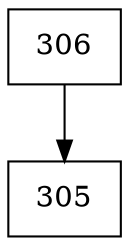 digraph G {
  node [shape=record];
  node0 [label="{306}"];
  node0 -> node1;
  node1 [label="{305}"];
}
